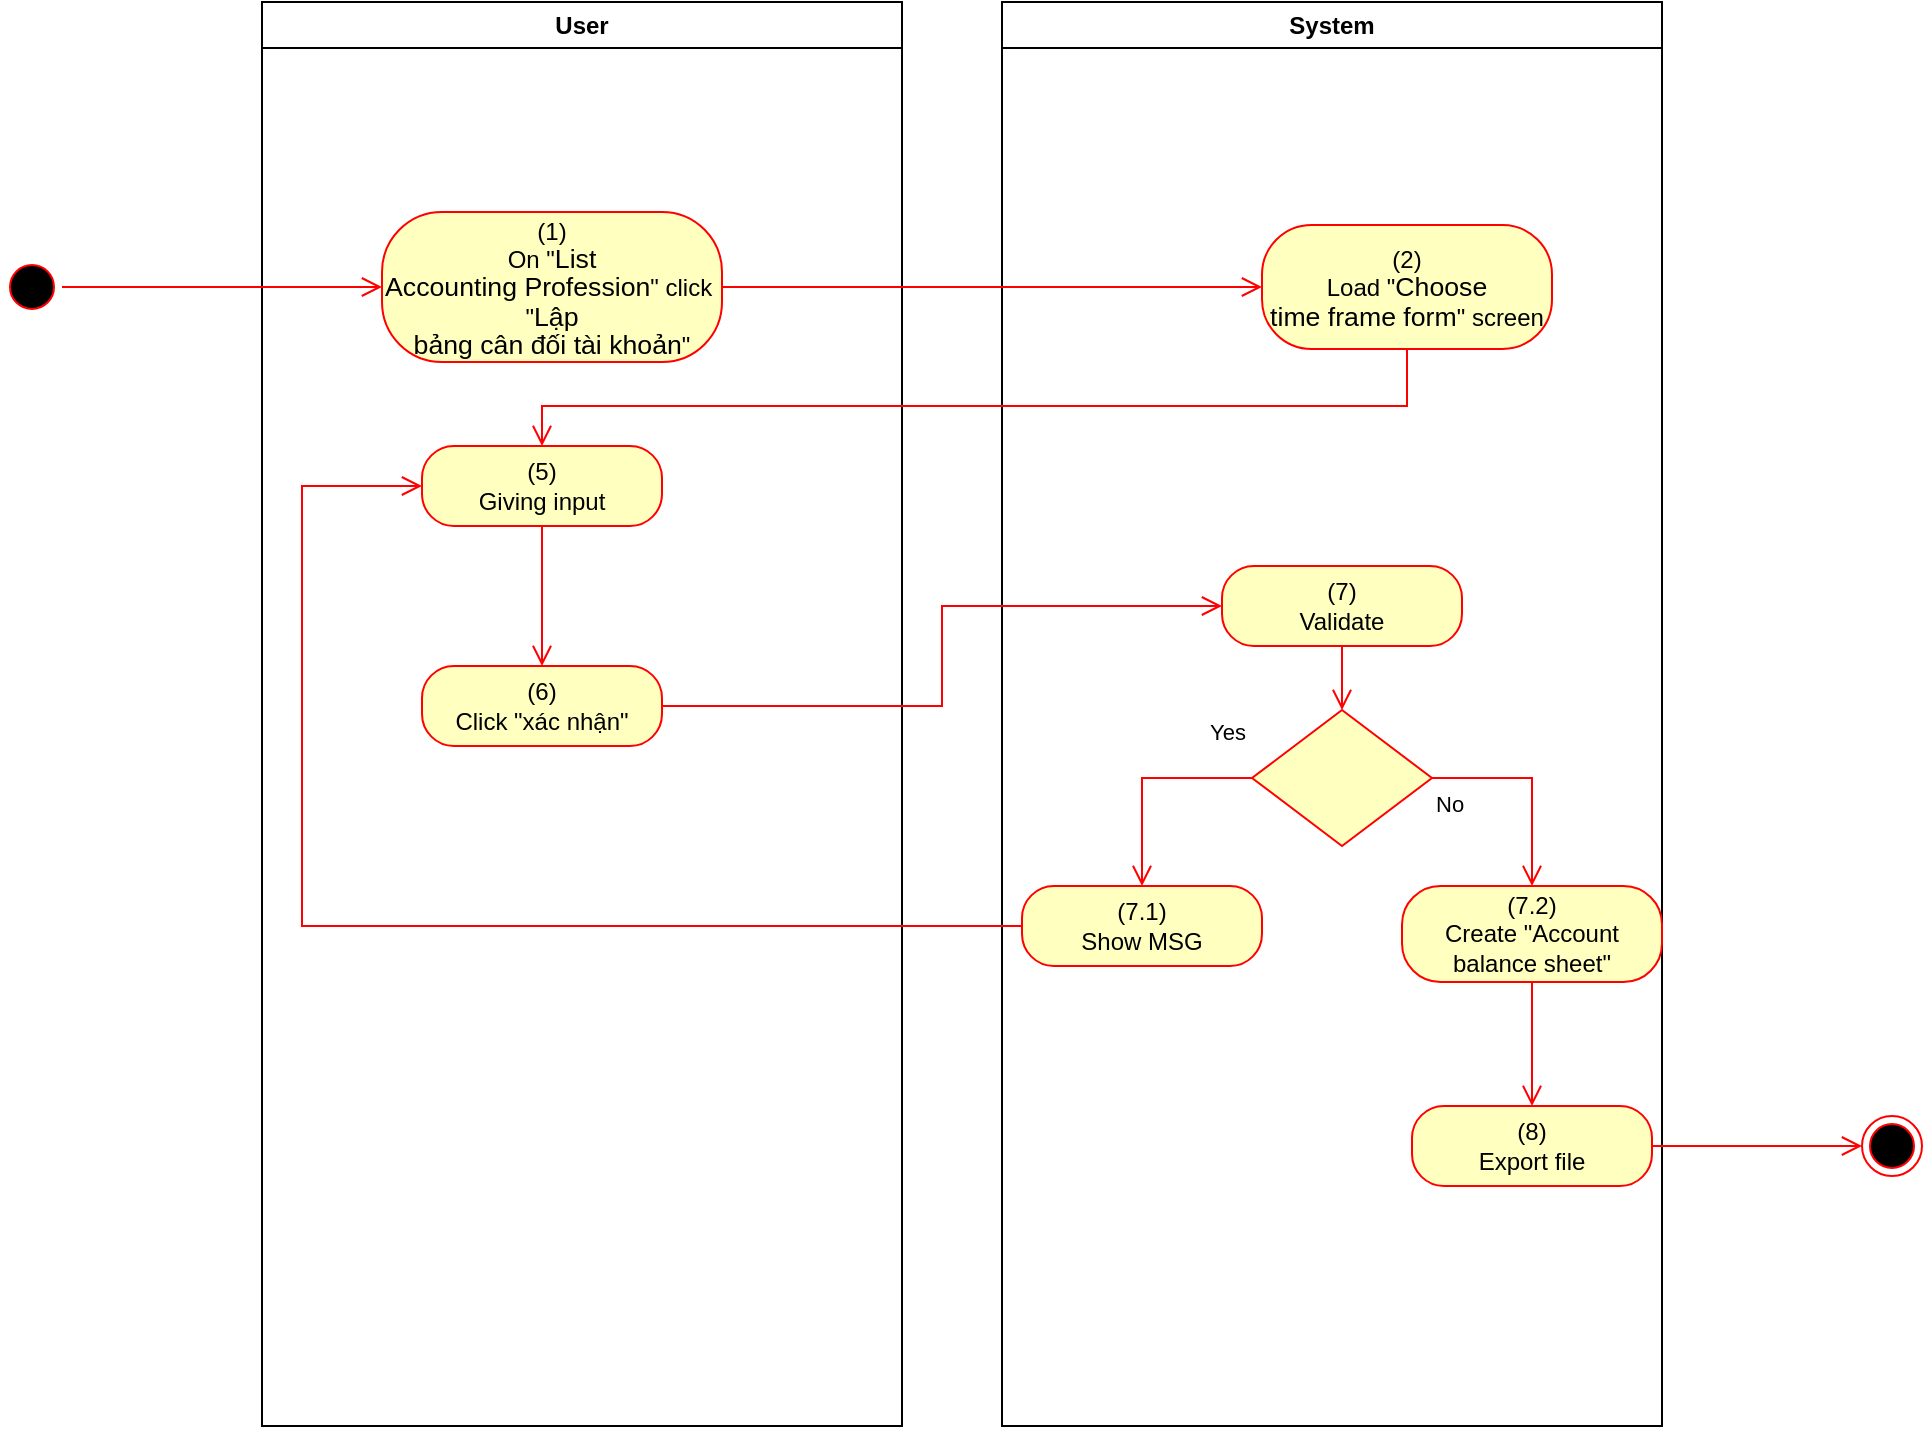<mxfile version="15.4.0" type="device"><diagram id="RHk9yHj4v1u5XFpLK9ep" name="Page-1"><mxGraphModel dx="1086" dy="806" grid="1" gridSize="10" guides="1" tooltips="1" connect="1" arrows="1" fold="1" page="1" pageScale="1" pageWidth="850" pageHeight="1100" math="0" shadow="0"><root><mxCell id="0"/><mxCell id="1" parent="0"/><mxCell id="hkDkyr9Z_J4cUYF7KnCU-1" value="User" style="swimlane;whiteSpace=wrap" vertex="1" parent="1"><mxGeometry x="150" y="128" width="320" height="712" as="geometry"><mxRectangle x="120" y="128" width="60" height="23" as="alternateBounds"/></mxGeometry></mxCell><mxCell id="hkDkyr9Z_J4cUYF7KnCU-2" value="&lt;span&gt;(1)&lt;/span&gt;&lt;br style=&quot;padding: 0px ; margin: 0px&quot;&gt;&lt;span&gt;On &quot;&lt;/span&gt;&lt;span lang=&quot;EN-GB&quot; style=&quot;font-size: 10pt ; line-height: 107% ; font-family: &amp;#34;arial&amp;#34; , sans-serif&quot;&gt;List&lt;br/&gt;Accounting Profession&lt;/span&gt;&lt;span&gt;&quot; click&amp;nbsp;&lt;/span&gt;&lt;br style=&quot;padding: 0px ; margin: 0px&quot;&gt;&lt;span&gt;&quot;&lt;/span&gt;&lt;span lang=&quot;EN-GB&quot; style=&quot;font-size: 10pt ; line-height: 107% ; font-family: &amp;#34;arial&amp;#34; , sans-serif&quot;&gt;Lập&lt;br/&gt;bảng cân đối tài khoản&lt;/span&gt;&lt;span&gt;&quot;&lt;/span&gt;" style="rounded=1;whiteSpace=wrap;html=1;arcSize=40;fontColor=#000000;fillColor=#ffffc0;strokeColor=#ff0000;" vertex="1" parent="hkDkyr9Z_J4cUYF7KnCU-1"><mxGeometry x="60" y="105" width="170" height="75" as="geometry"/></mxCell><mxCell id="hkDkyr9Z_J4cUYF7KnCU-29" value="(5)&lt;br&gt;Giving input" style="rounded=1;whiteSpace=wrap;html=1;arcSize=40;fontColor=#000000;fillColor=#ffffc0;strokeColor=#ff0000;" vertex="1" parent="hkDkyr9Z_J4cUYF7KnCU-1"><mxGeometry x="80" y="222" width="120" height="40" as="geometry"/></mxCell><mxCell id="hkDkyr9Z_J4cUYF7KnCU-31" value="(6)&lt;br&gt;Click &quot;xác nhận&quot;" style="rounded=1;whiteSpace=wrap;html=1;arcSize=40;fontColor=#000000;fillColor=#ffffc0;strokeColor=#ff0000;" vertex="1" parent="hkDkyr9Z_J4cUYF7KnCU-1"><mxGeometry x="80" y="332" width="120" height="40" as="geometry"/></mxCell><mxCell id="hkDkyr9Z_J4cUYF7KnCU-27" value="" style="edgeStyle=orthogonalEdgeStyle;html=1;verticalAlign=bottom;endArrow=open;endSize=8;strokeColor=#ff0000;rounded=0;entryX=0.5;entryY=0;entryDx=0;entryDy=0;exitX=0.5;exitY=1;exitDx=0;exitDy=0;" edge="1" parent="hkDkyr9Z_J4cUYF7KnCU-1" source="hkDkyr9Z_J4cUYF7KnCU-29" target="hkDkyr9Z_J4cUYF7KnCU-31"><mxGeometry relative="1" as="geometry"><mxPoint x="500" y="242" as="targetPoint"/><mxPoint x="210" y="257.5" as="sourcePoint"/><Array as="points"/></mxGeometry></mxCell><mxCell id="hkDkyr9Z_J4cUYF7KnCU-7" value="System" style="swimlane;whiteSpace=wrap;startSize=23;" vertex="1" parent="1"><mxGeometry x="520" y="128" width="330" height="712" as="geometry"/></mxCell><mxCell id="hkDkyr9Z_J4cUYF7KnCU-8" value="(2)&lt;br&gt;Load &quot;&lt;span lang=&quot;EN-GB&quot; style=&quot;font-size: 10pt ; line-height: 107% ; font-family: &amp;#34;arial&amp;#34; , sans-serif&quot;&gt;Choose&lt;br/&gt;time frame form&lt;/span&gt;&quot; screen" style="rounded=1;whiteSpace=wrap;html=1;arcSize=40;fontColor=#000000;fillColor=#ffffc0;strokeColor=#ff0000;" vertex="1" parent="hkDkyr9Z_J4cUYF7KnCU-7"><mxGeometry x="130" y="111.5" width="145" height="62" as="geometry"/></mxCell><mxCell id="hkDkyr9Z_J4cUYF7KnCU-9" value="(7)&lt;br&gt;Validate" style="rounded=1;whiteSpace=wrap;html=1;arcSize=40;fontColor=#000000;fillColor=#ffffc0;strokeColor=#ff0000;" vertex="1" parent="hkDkyr9Z_J4cUYF7KnCU-7"><mxGeometry x="110" y="282" width="120" height="40" as="geometry"/></mxCell><mxCell id="hkDkyr9Z_J4cUYF7KnCU-10" value="" style="edgeStyle=orthogonalEdgeStyle;html=1;verticalAlign=bottom;endArrow=open;endSize=8;strokeColor=#ff0000;rounded=0;entryX=0.5;entryY=0;entryDx=0;entryDy=0;" edge="1" parent="hkDkyr9Z_J4cUYF7KnCU-7" source="hkDkyr9Z_J4cUYF7KnCU-9" target="hkDkyr9Z_J4cUYF7KnCU-11"><mxGeometry relative="1" as="geometry"><mxPoint x="165" y="442" as="targetPoint"/></mxGeometry></mxCell><mxCell id="hkDkyr9Z_J4cUYF7KnCU-11" value="" style="rhombus;whiteSpace=wrap;html=1;fillColor=#ffffc0;strokeColor=#ff0000;" vertex="1" parent="hkDkyr9Z_J4cUYF7KnCU-7"><mxGeometry x="125" y="354" width="90" height="68" as="geometry"/></mxCell><mxCell id="hkDkyr9Z_J4cUYF7KnCU-12" value="No" style="edgeStyle=orthogonalEdgeStyle;html=1;align=left;verticalAlign=top;endArrow=open;endSize=8;strokeColor=#ff0000;rounded=0;exitX=1;exitY=0.5;exitDx=0;exitDy=0;" edge="1" parent="hkDkyr9Z_J4cUYF7KnCU-7" source="hkDkyr9Z_J4cUYF7KnCU-11" target="hkDkyr9Z_J4cUYF7KnCU-13"><mxGeometry x="-1" relative="1" as="geometry"><mxPoint x="170" y="552" as="targetPoint"/></mxGeometry></mxCell><mxCell id="hkDkyr9Z_J4cUYF7KnCU-13" value="(7.2)&lt;br&gt;Create &quot;Account balance sheet&quot;" style="rounded=1;whiteSpace=wrap;html=1;arcSize=40;fontColor=#000000;fillColor=#ffffc0;strokeColor=#ff0000;" vertex="1" parent="hkDkyr9Z_J4cUYF7KnCU-7"><mxGeometry x="200" y="442" width="130" height="48" as="geometry"/></mxCell><mxCell id="hkDkyr9Z_J4cUYF7KnCU-14" value="(8)&lt;br&gt;Export file" style="rounded=1;whiteSpace=wrap;html=1;arcSize=40;fontColor=#000000;fillColor=#ffffc0;strokeColor=#ff0000;" vertex="1" parent="hkDkyr9Z_J4cUYF7KnCU-7"><mxGeometry x="205" y="552" width="120" height="40" as="geometry"/></mxCell><mxCell id="hkDkyr9Z_J4cUYF7KnCU-15" value="" style="edgeStyle=orthogonalEdgeStyle;html=1;verticalAlign=bottom;endArrow=open;endSize=8;strokeColor=#ff0000;rounded=0;exitX=0.5;exitY=1;exitDx=0;exitDy=0;entryX=0.5;entryY=0;entryDx=0;entryDy=0;" edge="1" parent="hkDkyr9Z_J4cUYF7KnCU-7" source="hkDkyr9Z_J4cUYF7KnCU-13" target="hkDkyr9Z_J4cUYF7KnCU-14"><mxGeometry relative="1" as="geometry"><mxPoint x="170" y="642" as="targetPoint"/></mxGeometry></mxCell><mxCell id="hkDkyr9Z_J4cUYF7KnCU-16" value="(7.1)&lt;br&gt;Show MSG" style="rounded=1;whiteSpace=wrap;html=1;arcSize=40;fontColor=#000000;fillColor=#ffffc0;strokeColor=#ff0000;" vertex="1" parent="hkDkyr9Z_J4cUYF7KnCU-7"><mxGeometry x="10" y="442" width="120" height="40" as="geometry"/></mxCell><mxCell id="hkDkyr9Z_J4cUYF7KnCU-17" value="Yes" style="edgeStyle=orthogonalEdgeStyle;html=1;align=left;verticalAlign=bottom;endArrow=open;endSize=8;strokeColor=#ff0000;rounded=0;entryX=0.5;entryY=0;entryDx=0;entryDy=0;exitX=0;exitY=0.5;exitDx=0;exitDy=0;" edge="1" parent="hkDkyr9Z_J4cUYF7KnCU-7" source="hkDkyr9Z_J4cUYF7KnCU-11" target="hkDkyr9Z_J4cUYF7KnCU-16"><mxGeometry x="-0.579" y="-14" relative="1" as="geometry"><mxPoint x="70" y="552" as="targetPoint"/><Array as="points"><mxPoint x="70" y="388"/></Array><mxPoint as="offset"/></mxGeometry></mxCell><mxCell id="hkDkyr9Z_J4cUYF7KnCU-19" value="" style="ellipse;html=1;shape=startState;fillColor=#000000;strokeColor=#ff0000;" vertex="1" parent="1"><mxGeometry x="20" y="255.5" width="30" height="30" as="geometry"/></mxCell><mxCell id="hkDkyr9Z_J4cUYF7KnCU-20" value="" style="edgeStyle=orthogonalEdgeStyle;html=1;verticalAlign=bottom;endArrow=open;endSize=8;strokeColor=#ff0000;rounded=0;entryX=0;entryY=0.5;entryDx=0;entryDy=0;" edge="1" parent="1" source="hkDkyr9Z_J4cUYF7KnCU-19" target="hkDkyr9Z_J4cUYF7KnCU-2"><mxGeometry relative="1" as="geometry"><mxPoint x="200" y="253" as="targetPoint"/></mxGeometry></mxCell><mxCell id="hkDkyr9Z_J4cUYF7KnCU-21" value="" style="edgeStyle=orthogonalEdgeStyle;html=1;verticalAlign=bottom;endArrow=open;endSize=8;strokeColor=#ff0000;rounded=0;entryX=0;entryY=0.5;entryDx=0;entryDy=0;" edge="1" parent="1" source="hkDkyr9Z_J4cUYF7KnCU-2" target="hkDkyr9Z_J4cUYF7KnCU-8"><mxGeometry relative="1" as="geometry"><mxPoint x="600" y="271" as="targetPoint"/></mxGeometry></mxCell><mxCell id="hkDkyr9Z_J4cUYF7KnCU-22" value="" style="edgeStyle=orthogonalEdgeStyle;html=1;verticalAlign=bottom;endArrow=open;endSize=8;strokeColor=#ff0000;rounded=0;entryX=0.5;entryY=0;entryDx=0;entryDy=0;" edge="1" parent="1" source="hkDkyr9Z_J4cUYF7KnCU-8" target="hkDkyr9Z_J4cUYF7KnCU-29"><mxGeometry relative="1" as="geometry"><mxPoint x="310" y="340" as="targetPoint"/><Array as="points"><mxPoint x="723" y="330"/><mxPoint x="290" y="330"/></Array></mxGeometry></mxCell><mxCell id="hkDkyr9Z_J4cUYF7KnCU-24" value="" style="ellipse;html=1;shape=endState;fillColor=#000000;strokeColor=#ff0000;" vertex="1" parent="1"><mxGeometry x="950" y="685" width="30" height="30" as="geometry"/></mxCell><mxCell id="hkDkyr9Z_J4cUYF7KnCU-25" value="" style="edgeStyle=orthogonalEdgeStyle;html=1;verticalAlign=bottom;endArrow=open;endSize=8;strokeColor=#ff0000;rounded=0;exitX=1;exitY=0.5;exitDx=0;exitDy=0;entryX=0;entryY=0.5;entryDx=0;entryDy=0;" edge="1" parent="1" source="hkDkyr9Z_J4cUYF7KnCU-14" target="hkDkyr9Z_J4cUYF7KnCU-24"><mxGeometry relative="1" as="geometry"><mxPoint x="820" y="760" as="targetPoint"/><mxPoint x="820" y="700" as="sourcePoint"/></mxGeometry></mxCell><mxCell id="hkDkyr9Z_J4cUYF7KnCU-30" value="" style="edgeStyle=orthogonalEdgeStyle;html=1;verticalAlign=bottom;endArrow=open;endSize=8;strokeColor=#ff0000;rounded=0;entryX=0;entryY=0.5;entryDx=0;entryDy=0;exitX=0;exitY=0.5;exitDx=0;exitDy=0;" edge="1" parent="1" source="hkDkyr9Z_J4cUYF7KnCU-16" target="hkDkyr9Z_J4cUYF7KnCU-29"><mxGeometry relative="1" as="geometry"><mxPoint x="700" y="420" as="targetPoint"/><mxPoint x="360" y="380" as="sourcePoint"/><Array as="points"><mxPoint x="170" y="590"/><mxPoint x="170" y="370"/></Array></mxGeometry></mxCell><mxCell id="hkDkyr9Z_J4cUYF7KnCU-32" value="" style="edgeStyle=orthogonalEdgeStyle;html=1;verticalAlign=bottom;endArrow=open;endSize=8;strokeColor=#ff0000;rounded=0;entryX=0;entryY=0.5;entryDx=0;entryDy=0;" edge="1" source="hkDkyr9Z_J4cUYF7KnCU-31" parent="1" target="hkDkyr9Z_J4cUYF7KnCU-9"><mxGeometry relative="1" as="geometry"><mxPoint x="290" y="560" as="targetPoint"/></mxGeometry></mxCell></root></mxGraphModel></diagram></mxfile>